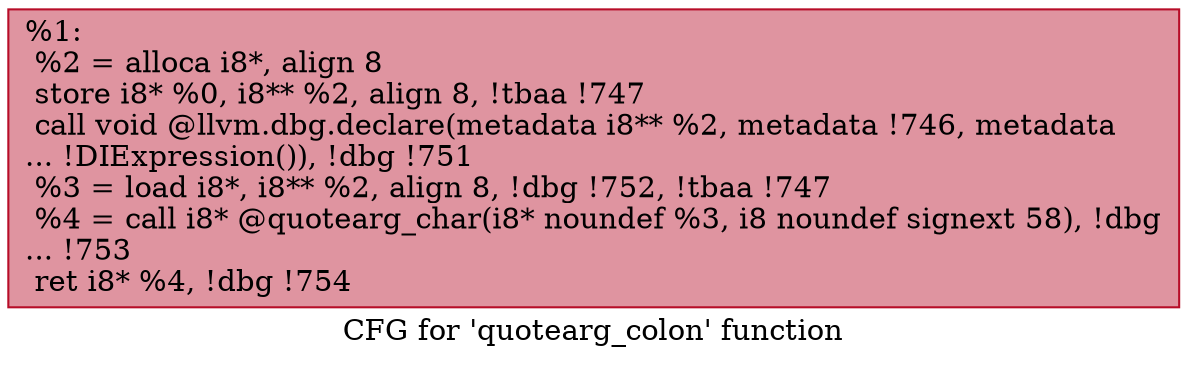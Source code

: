 digraph "CFG for 'quotearg_colon' function" {
	label="CFG for 'quotearg_colon' function";

	Node0x9f8ef0 [shape=record,color="#b70d28ff", style=filled, fillcolor="#b70d2870",label="{%1:\l  %2 = alloca i8*, align 8\l  store i8* %0, i8** %2, align 8, !tbaa !747\l  call void @llvm.dbg.declare(metadata i8** %2, metadata !746, metadata\l... !DIExpression()), !dbg !751\l  %3 = load i8*, i8** %2, align 8, !dbg !752, !tbaa !747\l  %4 = call i8* @quotearg_char(i8* noundef %3, i8 noundef signext 58), !dbg\l... !753\l  ret i8* %4, !dbg !754\l}"];
}

